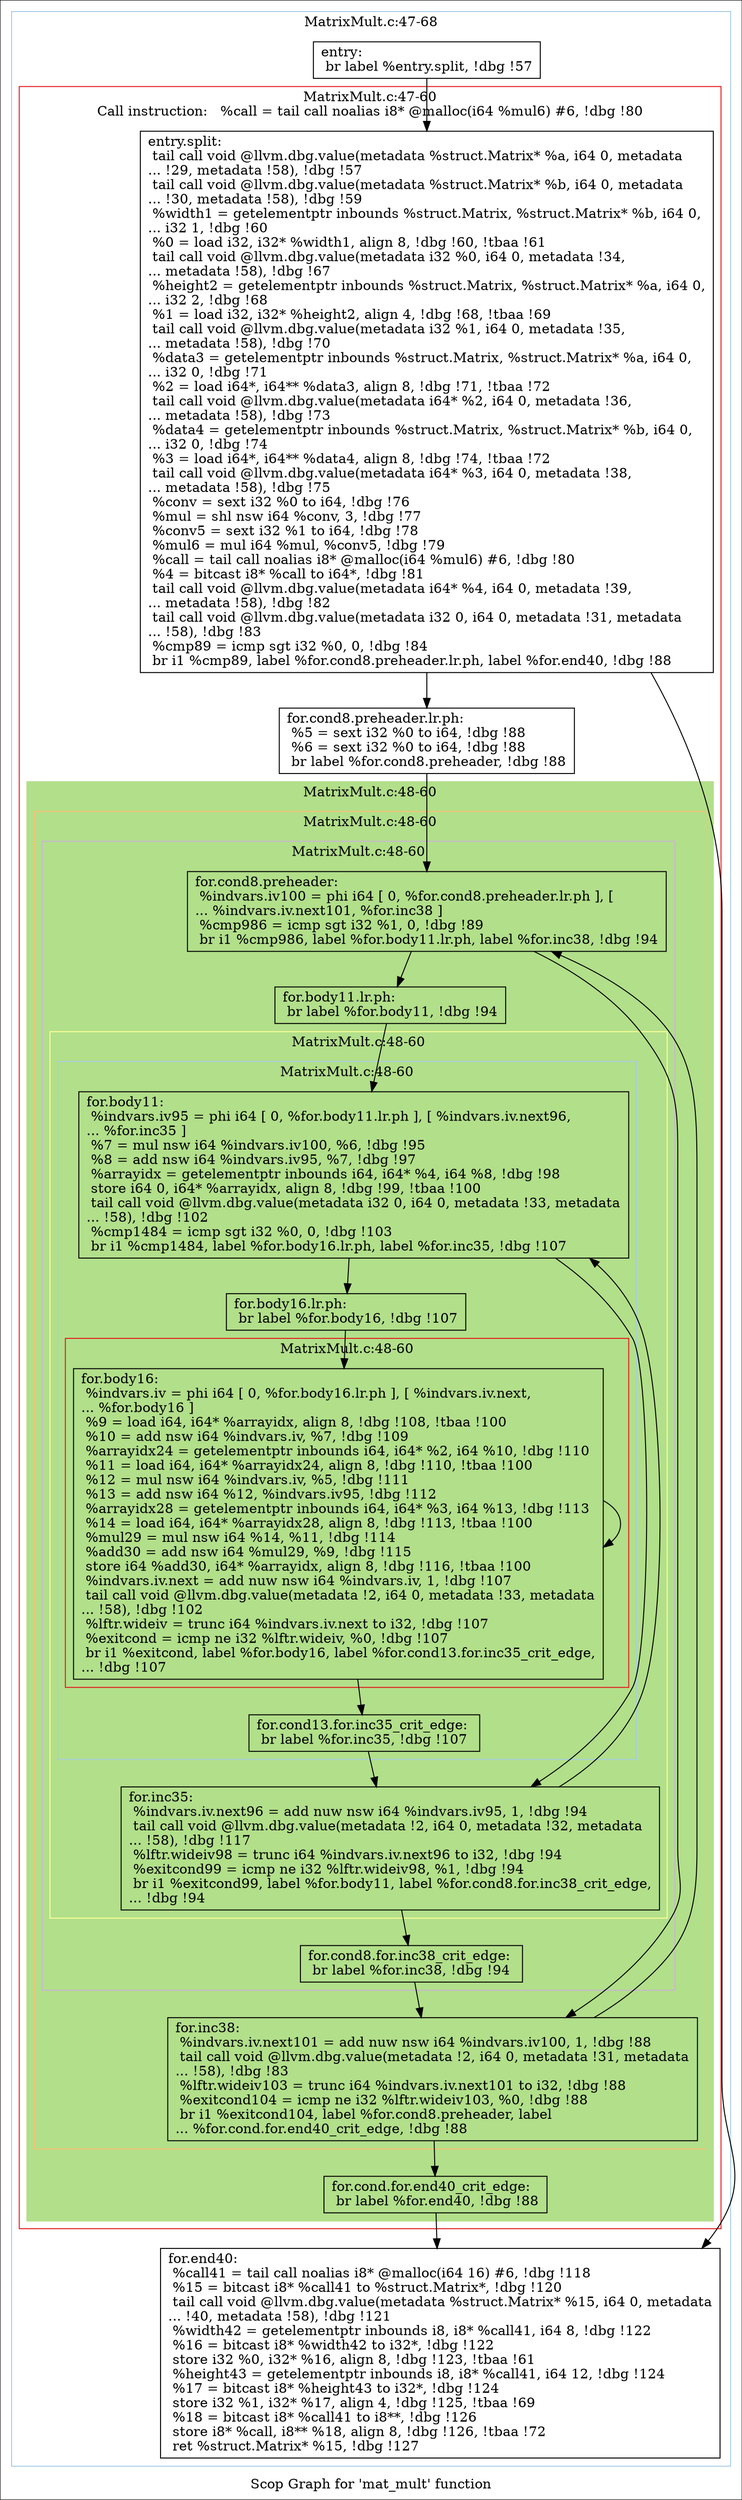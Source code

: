 digraph "Scop Graph for 'mat_mult' function" {
	label="Scop Graph for 'mat_mult' function";

	Node0x9bc54c0 [shape=record,label="{entry:\l  br label %entry.split, !dbg !57\l}"];
	Node0x9bc54c0 -> Node0x9badba0;
	Node0x9badba0 [shape=record,label="{entry.split:                                      \l  tail call void @llvm.dbg.value(metadata %struct.Matrix* %a, i64 0, metadata\l... !29, metadata !58), !dbg !57\l  tail call void @llvm.dbg.value(metadata %struct.Matrix* %b, i64 0, metadata\l... !30, metadata !58), !dbg !59\l  %width1 = getelementptr inbounds %struct.Matrix, %struct.Matrix* %b, i64 0,\l... i32 1, !dbg !60\l  %0 = load i32, i32* %width1, align 8, !dbg !60, !tbaa !61\l  tail call void @llvm.dbg.value(metadata i32 %0, i64 0, metadata !34,\l... metadata !58), !dbg !67\l  %height2 = getelementptr inbounds %struct.Matrix, %struct.Matrix* %a, i64 0,\l... i32 2, !dbg !68\l  %1 = load i32, i32* %height2, align 4, !dbg !68, !tbaa !69\l  tail call void @llvm.dbg.value(metadata i32 %1, i64 0, metadata !35,\l... metadata !58), !dbg !70\l  %data3 = getelementptr inbounds %struct.Matrix, %struct.Matrix* %a, i64 0,\l... i32 0, !dbg !71\l  %2 = load i64*, i64** %data3, align 8, !dbg !71, !tbaa !72\l  tail call void @llvm.dbg.value(metadata i64* %2, i64 0, metadata !36,\l... metadata !58), !dbg !73\l  %data4 = getelementptr inbounds %struct.Matrix, %struct.Matrix* %b, i64 0,\l... i32 0, !dbg !74\l  %3 = load i64*, i64** %data4, align 8, !dbg !74, !tbaa !72\l  tail call void @llvm.dbg.value(metadata i64* %3, i64 0, metadata !38,\l... metadata !58), !dbg !75\l  %conv = sext i32 %0 to i64, !dbg !76\l  %mul = shl nsw i64 %conv, 3, !dbg !77\l  %conv5 = sext i32 %1 to i64, !dbg !78\l  %mul6 = mul i64 %mul, %conv5, !dbg !79\l  %call = tail call noalias i8* @malloc(i64 %mul6) #6, !dbg !80\l  %4 = bitcast i8* %call to i64*, !dbg !81\l  tail call void @llvm.dbg.value(metadata i64* %4, i64 0, metadata !39,\l... metadata !58), !dbg !82\l  tail call void @llvm.dbg.value(metadata i32 0, i64 0, metadata !31, metadata\l... !58), !dbg !83\l  %cmp89 = icmp sgt i32 %0, 0, !dbg !84\l  br i1 %cmp89, label %for.cond8.preheader.lr.ph, label %for.end40, !dbg !88\l}"];
	Node0x9badba0 -> Node0x9bbb570;
	Node0x9badba0 -> Node0x9bb9d00;
	Node0x9bbb570 [shape=record,label="{for.cond8.preheader.lr.ph:                        \l  %5 = sext i32 %0 to i64, !dbg !88\l  %6 = sext i32 %0 to i64, !dbg !88\l  br label %for.cond8.preheader, !dbg !88\l}"];
	Node0x9bbb570 -> Node0x9bac9e0;
	Node0x9bac9e0 [shape=record,label="{for.cond8.preheader:                              \l  %indvars.iv100 = phi i64 [ 0, %for.cond8.preheader.lr.ph ], [\l... %indvars.iv.next101, %for.inc38 ]\l  %cmp986 = icmp sgt i32 %1, 0, !dbg !89\l  br i1 %cmp986, label %for.body11.lr.ph, label %for.inc38, !dbg !94\l}"];
	Node0x9bac9e0 -> Node0x9bb4020;
	Node0x9bac9e0 -> Node0x9c404a0;
	Node0x9bb4020 [shape=record,label="{for.body11.lr.ph:                                 \l  br label %for.body11, !dbg !94\l}"];
	Node0x9bb4020 -> Node0x9c40e20;
	Node0x9c40e20 [shape=record,label="{for.body11:                                       \l  %indvars.iv95 = phi i64 [ 0, %for.body11.lr.ph ], [ %indvars.iv.next96,\l... %for.inc35 ]\l  %7 = mul nsw i64 %indvars.iv100, %6, !dbg !95\l  %8 = add nsw i64 %indvars.iv95, %7, !dbg !97\l  %arrayidx = getelementptr inbounds i64, i64* %4, i64 %8, !dbg !98\l  store i64 0, i64* %arrayidx, align 8, !dbg !99, !tbaa !100\l  tail call void @llvm.dbg.value(metadata i32 0, i64 0, metadata !33, metadata\l... !58), !dbg !102\l  %cmp1484 = icmp sgt i32 %0, 0, !dbg !103\l  br i1 %cmp1484, label %for.body16.lr.ph, label %for.inc35, !dbg !107\l}"];
	Node0x9c40e20 -> Node0x9bbb330;
	Node0x9c40e20 -> Node0x9c2c310;
	Node0x9bbb330 [shape=record,label="{for.body16.lr.ph:                                 \l  br label %for.body16, !dbg !107\l}"];
	Node0x9bbb330 -> Node0x9aabf30;
	Node0x9aabf30 [shape=record,label="{for.body16:                                       \l  %indvars.iv = phi i64 [ 0, %for.body16.lr.ph ], [ %indvars.iv.next,\l... %for.body16 ]\l  %9 = load i64, i64* %arrayidx, align 8, !dbg !108, !tbaa !100\l  %10 = add nsw i64 %indvars.iv, %7, !dbg !109\l  %arrayidx24 = getelementptr inbounds i64, i64* %2, i64 %10, !dbg !110\l  %11 = load i64, i64* %arrayidx24, align 8, !dbg !110, !tbaa !100\l  %12 = mul nsw i64 %indvars.iv, %5, !dbg !111\l  %13 = add nsw i64 %12, %indvars.iv95, !dbg !112\l  %arrayidx28 = getelementptr inbounds i64, i64* %3, i64 %13, !dbg !113\l  %14 = load i64, i64* %arrayidx28, align 8, !dbg !113, !tbaa !100\l  %mul29 = mul nsw i64 %14, %11, !dbg !114\l  %add30 = add nsw i64 %mul29, %9, !dbg !115\l  store i64 %add30, i64* %arrayidx, align 8, !dbg !116, !tbaa !100\l  %indvars.iv.next = add nuw nsw i64 %indvars.iv, 1, !dbg !107\l  tail call void @llvm.dbg.value(metadata !2, i64 0, metadata !33, metadata\l... !58), !dbg !102\l  %lftr.wideiv = trunc i64 %indvars.iv.next to i32, !dbg !107\l  %exitcond = icmp ne i32 %lftr.wideiv, %0, !dbg !107\l  br i1 %exitcond, label %for.body16, label %for.cond13.for.inc35_crit_edge,\l... !dbg !107\l}"];
	Node0x9aabf30 -> Node0x9aabf30[constraint=false];
	Node0x9aabf30 -> Node0x9ca13d0;
	Node0x9ca13d0 [shape=record,label="{for.cond13.for.inc35_crit_edge:                   \l  br label %for.inc35, !dbg !107\l}"];
	Node0x9ca13d0 -> Node0x9c2c310;
	Node0x9c2c310 [shape=record,label="{for.inc35:                                        \l  %indvars.iv.next96 = add nuw nsw i64 %indvars.iv95, 1, !dbg !94\l  tail call void @llvm.dbg.value(metadata !2, i64 0, metadata !32, metadata\l... !58), !dbg !117\l  %lftr.wideiv98 = trunc i64 %indvars.iv.next96 to i32, !dbg !94\l  %exitcond99 = icmp ne i32 %lftr.wideiv98, %1, !dbg !94\l  br i1 %exitcond99, label %for.body11, label %for.cond8.for.inc38_crit_edge,\l... !dbg !94\l}"];
	Node0x9c2c310 -> Node0x9c40e20[constraint=false];
	Node0x9c2c310 -> Node0x9bafcd0;
	Node0x9bafcd0 [shape=record,label="{for.cond8.for.inc38_crit_edge:                    \l  br label %for.inc38, !dbg !94\l}"];
	Node0x9bafcd0 -> Node0x9c404a0;
	Node0x9c404a0 [shape=record,label="{for.inc38:                                        \l  %indvars.iv.next101 = add nuw nsw i64 %indvars.iv100, 1, !dbg !88\l  tail call void @llvm.dbg.value(metadata !2, i64 0, metadata !31, metadata\l... !58), !dbg !83\l  %lftr.wideiv103 = trunc i64 %indvars.iv.next101 to i32, !dbg !88\l  %exitcond104 = icmp ne i32 %lftr.wideiv103, %0, !dbg !88\l  br i1 %exitcond104, label %for.cond8.preheader, label\l... %for.cond.for.end40_crit_edge, !dbg !88\l}"];
	Node0x9c404a0 -> Node0x9bac9e0[constraint=false];
	Node0x9c404a0 -> Node0x9c9ab20;
	Node0x9c9ab20 [shape=record,label="{for.cond.for.end40_crit_edge:                     \l  br label %for.end40, !dbg !88\l}"];
	Node0x9c9ab20 -> Node0x9bb9d00;
	Node0x9bb9d00 [shape=record,label="{for.end40:                                        \l  %call41 = tail call noalias i8* @malloc(i64 16) #6, !dbg !118\l  %15 = bitcast i8* %call41 to %struct.Matrix*, !dbg !120\l  tail call void @llvm.dbg.value(metadata %struct.Matrix* %15, i64 0, metadata\l... !40, metadata !58), !dbg !121\l  %width42 = getelementptr inbounds i8, i8* %call41, i64 8, !dbg !122\l  %16 = bitcast i8* %width42 to i32*, !dbg !122\l  store i32 %0, i32* %16, align 8, !dbg !123, !tbaa !61\l  %height43 = getelementptr inbounds i8, i8* %call41, i64 12, !dbg !124\l  %17 = bitcast i8* %height43 to i32*, !dbg !124\l  store i32 %1, i32* %17, align 4, !dbg !125, !tbaa !69\l  %18 = bitcast i8* %call41 to i8**, !dbg !126\l  store i8* %call, i8** %18, align 8, !dbg !126, !tbaa !72\l  ret %struct.Matrix* %15, !dbg !127\l}"];
	colorscheme = "paired12"
        subgraph cluster_0x9c9c4c0 {
          label = "MatrixMult.c:47-68
";
          style = solid;
          color = 1
          subgraph cluster_0x9bb9bb0 {
            label = "MatrixMult.c:47-60
Call instruction:   %call = tail call noalias i8* @malloc(i64 %mul6) #6, !dbg !80";
            style = solid;
            color = 6
            subgraph cluster_0x9bc9570 {
              label = "MatrixMult.c:48-60
";
              style = filled;
              color = 3              subgraph cluster_0x9bbccd0 {
                label = "MatrixMult.c:48-60
";
                style = solid;
                color = 7
                subgraph cluster_0x9bbe390 {
                  label = "MatrixMult.c:48-60
";
                  style = solid;
                  color = 9
                  subgraph cluster_0x9bad920 {
                    label = "MatrixMult.c:48-60
";
                    style = solid;
                    color = 11
                    subgraph cluster_0x9c4b400 {
                      label = "MatrixMult.c:48-60
";
                      style = solid;
                      color = 1
                      subgraph cluster_0x9ca1350 {
                        label = "MatrixMult.c:48-60
";
                        style = solid;
                        color = 6
                        Node0x9aabf30;
                      }
                      Node0x9c40e20;
                      Node0x9bbb330;
                      Node0x9ca13d0;
                    }
                    Node0x9c2c310;
                  }
                  Node0x9bac9e0;
                  Node0x9bb4020;
                  Node0x9bafcd0;
                }
                Node0x9c404a0;
              }
              Node0x9c9ab20;
            }
            Node0x9badba0;
            Node0x9bbb570;
          }
          Node0x9bc54c0;
          Node0x9bb9d00;
        }
}
